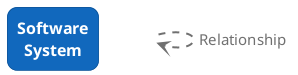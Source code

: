 @startuml
set separator none

skinparam {
  shadowing false
  arrowFontSize 15
  defaultTextAlignment center
  wrapWidth 100
  maxMessageSize 100
}
hide stereotype

skinparam rectangle<<_transparent>> {
  BorderColor transparent
  BackgroundColor transparent
  FontColor transparent
}

skinparam rectangle<<1>> {
  BackgroundColor #1168bd
  FontColor #ffffff
  BorderColor #0b4884
  roundCorner 20
}
rectangle "==Software System" <<1>>

rectangle "." <<_transparent>> as 2
2 .[#707070,thickness=2].> 2 : "<color:#707070>Relationship"


@enduml